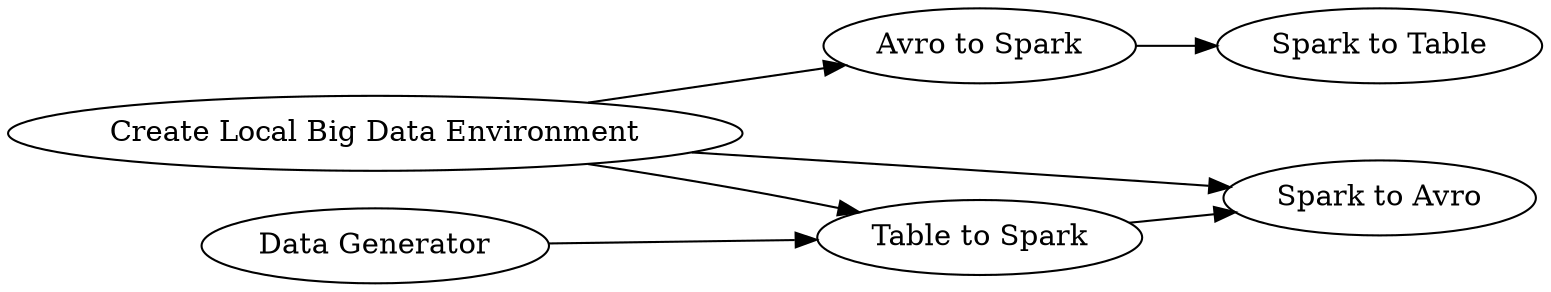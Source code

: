 digraph {
	"-8625958385325770984_2" [label="Spark to Avro"]
	"-8625958385325770984_4" [label="Spark to Table"]
	"-8625958385325770984_6" [label="Data Generator"]
	"-8625958385325770984_1" [label="Create Local Big Data Environment"]
	"-8625958385325770984_3" [label="Avro to Spark"]
	"-8625958385325770984_5" [label="Table to Spark"]
	"-8625958385325770984_5" -> "-8625958385325770984_2"
	"-8625958385325770984_6" -> "-8625958385325770984_5"
	"-8625958385325770984_1" -> "-8625958385325770984_3"
	"-8625958385325770984_1" -> "-8625958385325770984_5"
	"-8625958385325770984_1" -> "-8625958385325770984_2"
	"-8625958385325770984_3" -> "-8625958385325770984_4"
	rankdir=LR
}
